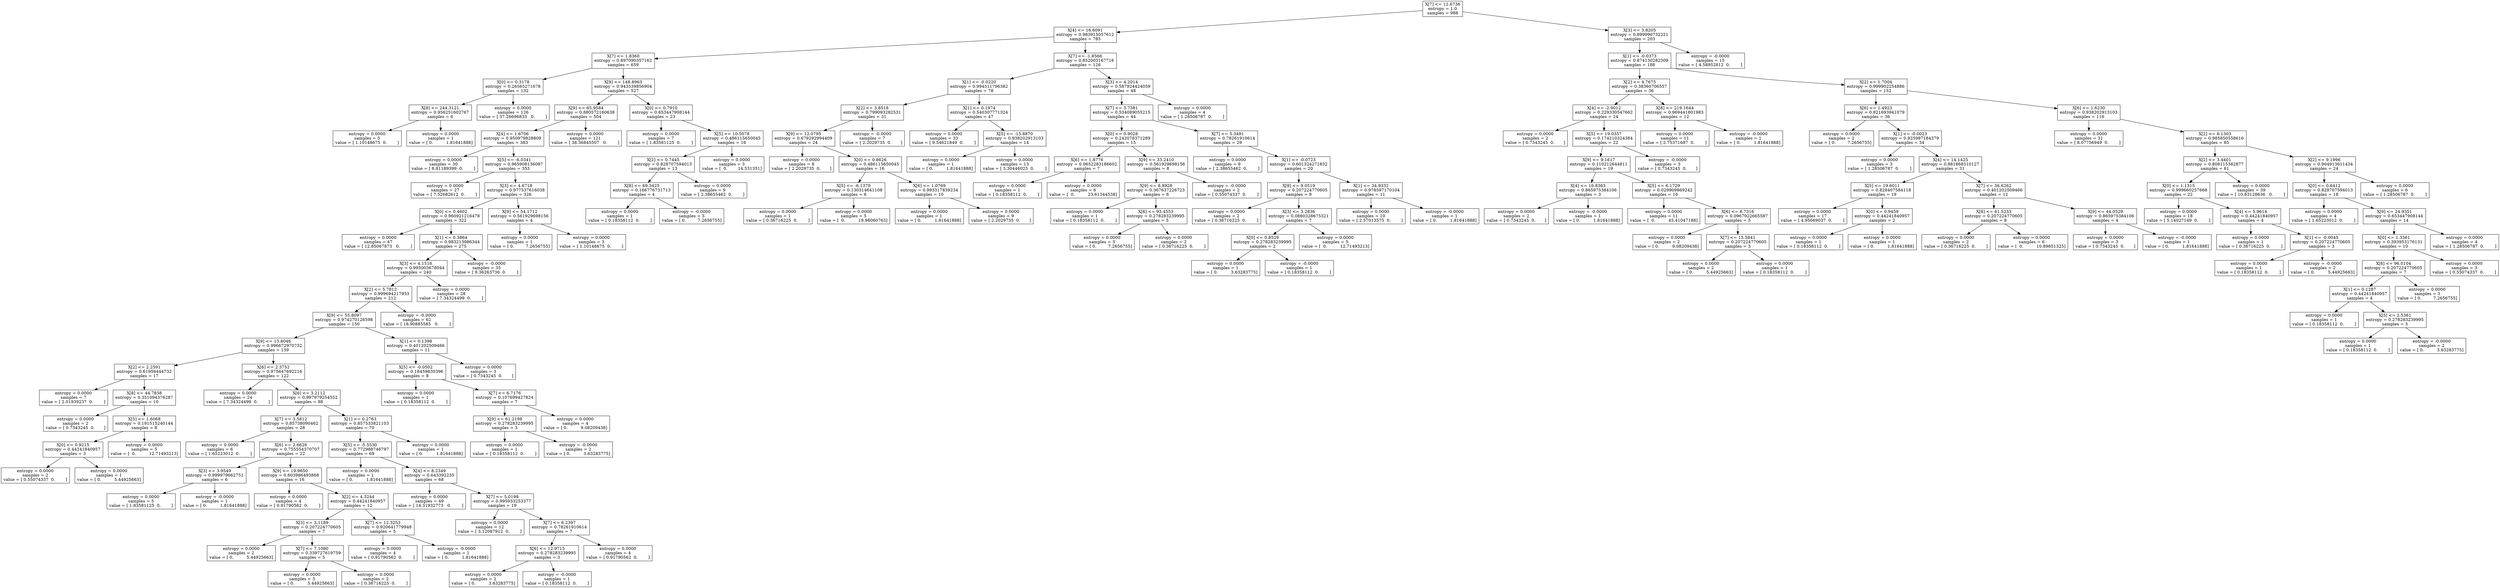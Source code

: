 digraph Tree {
0 [label="X[7] <= 12.6736\nentropy = 1.0\nsamples = 988", shape="box"] ;
1 [label="X[4] <= 16.6091\nentropy = 0.983915057612\nsamples = 785", shape="box"] ;
0 -> 1 ;
2 [label="X[7] <= 1.8360\nentropy = 0.897090357162\nsamples = 659", shape="box"] ;
1 -> 2 ;
3 [label="X[0] <= 0.3178\nentropy = 0.26565271678\nsamples = 132", shape="box"] ;
2 -> 3 ;
4 [label="X[8] <= 244.3121\nentropy = 0.956251602767\nsamples = 6", shape="box"] ;
3 -> 4 ;
5 [label="entropy = 0.0000\nsamples = 5\nvalue = [ 1.10148675  0.        ]", shape="box"] ;
4 -> 5 ;
6 [label="entropy = 0.0000\nsamples = 1\nvalue = [ 0.          1.81641888]", shape="box"] ;
4 -> 6 ;
7 [label="entropy = 0.0000\nsamples = 126\nvalue = [ 37.26696833   0.        ]", shape="box"] ;
3 -> 7 ;
8 [label="X[9] <= 148.8963\nentropy = 0.943539856904\nsamples = 527", shape="box"] ;
2 -> 8 ;
9 [label="X[9] <= 65.9584\nentropy = 0.880572160638\nsamples = 504", shape="box"] ;
8 -> 9 ;
10 [label="X[4] <= 1.6706\nentropy = 0.950979828809\nsamples = 383", shape="box"] ;
9 -> 10 ;
11 [label="entropy = 0.0000\nsamples = 30\nvalue = [ 8.81189399  0.        ]", shape="box"] ;
10 -> 11 ;
12 [label="X[5] <= -6.0341\nentropy = 0.965908136087\nsamples = 353", shape="box"] ;
10 -> 12 ;
13 [label="entropy = 0.0000\nsamples = 27\nvalue = [ 7.52682612  0.        ]", shape="box"] ;
12 -> 13 ;
14 [label="X[3] <= 4.6718\nentropy = 0.977537616038\nsamples = 326", shape="box"] ;
12 -> 14 ;
15 [label="X[0] <= 0.4602\nentropy = 0.960921216478\nsamples = 322", shape="box"] ;
14 -> 15 ;
16 [label="entropy = 0.0000\nsamples = 47\nvalue = [ 12.85067873   0.        ]", shape="box"] ;
15 -> 16 ;
17 [label="X[1] <= 0.3864\nentropy = 0.983213986344\nsamples = 275", shape="box"] ;
15 -> 17 ;
18 [label="X[3] <= 4.1516\nentropy = 0.995003678044\nsamples = 240", shape="box"] ;
17 -> 18 ;
19 [label="X[2] <= 5.7812\nentropy = 0.999694217953\nsamples = 212", shape="box"] ;
18 -> 19 ;
20 [label="X[9] <= 55.8097\nentropy = 0.974270126598\nsamples = 150", shape="box"] ;
19 -> 20 ;
21 [label="X[9] <= 13.8046\nentropy = 0.996672970732\nsamples = 139", shape="box"] ;
20 -> 21 ;
22 [label="X[2] <= 2.2591\nentropy = 0.61956444732\nsamples = 17", shape="box"] ;
21 -> 22 ;
23 [label="entropy = 0.0000\nsamples = 7\nvalue = [ 2.01939237  0.        ]", shape="box"] ;
22 -> 23 ;
24 [label="X[8] <= 44.7838\nentropy = 0.351094376287\nsamples = 10", shape="box"] ;
22 -> 24 ;
25 [label="entropy = 0.0000\nsamples = 2\nvalue = [ 0.7343245  0.       ]", shape="box"] ;
24 -> 25 ;
26 [label="X[5] <= 1.6068\nentropy = 0.191515240144\nsamples = 8", shape="box"] ;
24 -> 26 ;
27 [label="X[0] <= 0.9215\nentropy = 0.44241840957\nsamples = 3", shape="box"] ;
26 -> 27 ;
28 [label="entropy = 0.0000\nsamples = 2\nvalue = [ 0.55074337  0.        ]", shape="box"] ;
27 -> 28 ;
29 [label="entropy = 0.0000\nsamples = 1\nvalue = [ 0.          5.44925663]", shape="box"] ;
27 -> 29 ;
30 [label="entropy = 0.0000\nsamples = 5\nvalue = [  0.          12.71493213]", shape="box"] ;
26 -> 30 ;
31 [label="X[6] <= 2.3752\nentropy = 0.975647692216\nsamples = 122", shape="box"] ;
21 -> 31 ;
32 [label="entropy = 0.0000\nsamples = 24\nvalue = [ 7.34324499  0.        ]", shape="box"] ;
31 -> 32 ;
33 [label="X[6] <= 3.2112\nentropy = 0.997979254552\nsamples = 98", shape="box"] ;
31 -> 33 ;
34 [label="X[7] <= 3.5812\nentropy = 0.85738090462\nsamples = 28", shape="box"] ;
33 -> 34 ;
35 [label="entropy = 0.0000\nsamples = 6\nvalue = [ 1.65223012  0.        ]", shape="box"] ;
34 -> 35 ;
36 [label="X[6] <= 2.6626\nentropy = 0.755554370707\nsamples = 22", shape="box"] ;
34 -> 36 ;
37 [label="X[3] <= 3.9549\nentropy = 0.999979662751\nsamples = 6", shape="box"] ;
36 -> 37 ;
38 [label="entropy = 0.0000\nsamples = 5\nvalue = [ 1.83581125  0.        ]", shape="box"] ;
37 -> 38 ;
39 [label="entropy = -0.0000\nsamples = 1\nvalue = [ 0.          1.81641888]", shape="box"] ;
37 -> 39 ;
40 [label="X[9] <= 19.9650\nentropy = 0.603986493868\nsamples = 16", shape="box"] ;
36 -> 40 ;
41 [label="entropy = 0.0000\nsamples = 4\nvalue = [ 0.91790562  0.        ]", shape="box"] ;
40 -> 41 ;
42 [label="X[2] <= 4.3244\nentropy = 0.44241840957\nsamples = 12", shape="box"] ;
40 -> 42 ;
43 [label="X[3] <= 3.1189\nentropy = 0.207224770605\nsamples = 7", shape="box"] ;
42 -> 43 ;
44 [label="entropy = 0.0000\nsamples = 2\nvalue = [ 0.          5.44925663]", shape="box"] ;
43 -> 44 ;
45 [label="X[7] <= 7.1080\nentropy = 0.339727619759\nsamples = 5", shape="box"] ;
43 -> 45 ;
46 [label="entropy = 0.0000\nsamples = 3\nvalue = [ 0.          5.44925663]", shape="box"] ;
45 -> 46 ;
47 [label="entropy = 0.0000\nsamples = 2\nvalue = [ 0.36716225  0.        ]", shape="box"] ;
45 -> 47 ;
48 [label="X[7] <= 12.3253\nentropy = 0.920641779948\nsamples = 5", shape="box"] ;
42 -> 48 ;
49 [label="entropy = 0.0000\nsamples = 4\nvalue = [ 0.91790562  0.        ]", shape="box"] ;
48 -> 49 ;
50 [label="entropy = -0.0000\nsamples = 1\nvalue = [ 0.          1.81641888]", shape="box"] ;
48 -> 50 ;
51 [label="X[1] <= 0.2763\nentropy = 0.857533821103\nsamples = 70", shape="box"] ;
33 -> 51 ;
52 [label="X[5] <= -5.5530\nentropy = 0.772988746797\nsamples = 69", shape="box"] ;
51 -> 52 ;
53 [label="entropy = 0.0000\nsamples = 1\nvalue = [ 0.          1.81641888]", shape="box"] ;
52 -> 53 ;
54 [label="X[4] <= 8.2349\nentropy = 0.643392235\nsamples = 68", shape="box"] ;
52 -> 54 ;
55 [label="entropy = 0.0000\nsamples = 49\nvalue = [ 14.31932773   0.        ]", shape="box"] ;
54 -> 55 ;
56 [label="X[7] <= 5.0199\nentropy = 0.995933253377\nsamples = 19", shape="box"] ;
54 -> 56 ;
57 [label="entropy = 0.0000\nsamples = 12\nvalue = [ 3.12087912  0.        ]", shape="box"] ;
56 -> 57 ;
58 [label="X[7] <= 6.2397\nentropy = 0.78261910614\nsamples = 7", shape="box"] ;
56 -> 58 ;
59 [label="X[6] <= 12.9715\nentropy = 0.278283239995\nsamples = 3", shape="box"] ;
58 -> 59 ;
60 [label="entropy = 0.0000\nsamples = 2\nvalue = [ 0.          3.63283775]", shape="box"] ;
59 -> 60 ;
61 [label="entropy = -0.0000\nsamples = 1\nvalue = [ 0.18358112  0.        ]", shape="box"] ;
59 -> 61 ;
62 [label="entropy = 0.0000\nsamples = 4\nvalue = [ 0.91790562  0.        ]", shape="box"] ;
58 -> 62 ;
63 [label="entropy = 0.0000\nsamples = 1\nvalue = [ 0.          1.81641888]", shape="box"] ;
51 -> 63 ;
64 [label="X[1] <= 0.1398\nentropy = 0.401202509466\nsamples = 11", shape="box"] ;
20 -> 64 ;
65 [label="X[5] <= -0.0502\nentropy = 0.18459830396\nsamples = 8", shape="box"] ;
64 -> 65 ;
66 [label="entropy = 0.0000\nsamples = 1\nvalue = [ 0.18358112  0.        ]", shape="box"] ;
65 -> 66 ;
67 [label="X[7] <= 6.7176\nentropy = 0.107699427824\nsamples = 7", shape="box"] ;
65 -> 67 ;
68 [label="X[9] <= 61.2198\nentropy = 0.278283239995\nsamples = 3", shape="box"] ;
67 -> 68 ;
69 [label="entropy = 0.0000\nsamples = 1\nvalue = [ 0.18358112  0.        ]", shape="box"] ;
68 -> 69 ;
70 [label="entropy = -0.0000\nsamples = 2\nvalue = [ 0.          3.63283775]", shape="box"] ;
68 -> 70 ;
71 [label="entropy = 0.0000\nsamples = 4\nvalue = [ 0.          9.08209438]", shape="box"] ;
67 -> 71 ;
72 [label="entropy = 0.0000\nsamples = 3\nvalue = [ 0.7343245  0.       ]", shape="box"] ;
64 -> 72 ;
73 [label="entropy = -0.0000\nsamples = 62\nvalue = [ 18.90885585   0.        ]", shape="box"] ;
19 -> 73 ;
74 [label="entropy = 0.0000\nsamples = 28\nvalue = [ 7.34324499  0.        ]", shape="box"] ;
18 -> 74 ;
75 [label="entropy = -0.0000\nsamples = 35\nvalue = [ 9.36263736  0.        ]", shape="box"] ;
17 -> 75 ;
76 [label="X[9] <= 54.1712\nentropy = 0.561929698156\nsamples = 4", shape="box"] ;
14 -> 76 ;
77 [label="entropy = 0.0000\nsamples = 1\nvalue = [ 0.         7.2656755]", shape="box"] ;
76 -> 77 ;
78 [label="entropy = 0.0000\nsamples = 3\nvalue = [ 1.10148675  0.        ]", shape="box"] ;
76 -> 78 ;
79 [label="entropy = 0.0000\nsamples = 121\nvalue = [ 38.36845507   0.        ]", shape="box"] ;
9 -> 79 ;
80 [label="X[0] <= 0.7910\nentropy = 0.653447908144\nsamples = 23", shape="box"] ;
8 -> 80 ;
81 [label="entropy = 0.0000\nsamples = 7\nvalue = [ 1.83581125  0.        ]", shape="box"] ;
80 -> 81 ;
82 [label="X[5] <= 10.5078\nentropy = 0.486115650045\nsamples = 16", shape="box"] ;
80 -> 82 ;
83 [label="X[2] <= 0.7445\nentropy = 0.828707594013\nsamples = 13", shape="box"] ;
82 -> 83 ;
84 [label="X[8] <= 69.3425\nentropy = 0.166776731713\nsamples = 4", shape="box"] ;
83 -> 84 ;
85 [label="entropy = 0.0000\nsamples = 1\nvalue = [ 0.18358112  0.        ]", shape="box"] ;
84 -> 85 ;
86 [label="entropy = -0.0000\nsamples = 3\nvalue = [ 0.         7.2656755]", shape="box"] ;
84 -> 86 ;
87 [label="entropy = 0.0000\nsamples = 9\nvalue = [ 2.38655462  0.        ]", shape="box"] ;
83 -> 87 ;
88 [label="entropy = 0.0000\nsamples = 3\nvalue = [  0.        14.531351]", shape="box"] ;
82 -> 88 ;
89 [label="X[7] <= -1.8566\nentropy = 0.852003167716\nsamples = 126", shape="box"] ;
1 -> 89 ;
90 [label="X[1] <= -0.0220\nentropy = 0.994511796382\nsamples = 78", shape="box"] ;
89 -> 90 ;
91 [label="X[2] <= 3.8518\nentropy = 0.799093282531\nsamples = 31", shape="box"] ;
90 -> 91 ;
92 [label="X[9] <= 12.0795\nentropy = 0.679292994409\nsamples = 24", shape="box"] ;
91 -> 92 ;
93 [label="entropy = 0.0000\nsamples = 8\nvalue = [ 2.2029735  0.       ]", shape="box"] ;
92 -> 93 ;
94 [label="X[0] <= 0.8626\nentropy = 0.486115650045\nsamples = 16", shape="box"] ;
92 -> 94 ;
95 [label="X[5] <= -6.1379\nentropy = 0.130314641108\nsamples = 6", shape="box"] ;
94 -> 95 ;
96 [label="entropy = 0.0000\nsamples = 1\nvalue = [ 0.36716225  0.        ]", shape="box"] ;
95 -> 96 ;
97 [label="entropy = 0.0000\nsamples = 5\nvalue = [  0.          19.98060763]", shape="box"] ;
95 -> 97 ;
98 [label="X[6] <= 1.0769\nentropy = 0.993317839234\nsamples = 10", shape="box"] ;
94 -> 98 ;
99 [label="entropy = 0.0000\nsamples = 1\nvalue = [ 0.          1.81641888]", shape="box"] ;
98 -> 99 ;
100 [label="entropy = 0.0000\nsamples = 9\nvalue = [ 2.2029735  0.       ]", shape="box"] ;
98 -> 100 ;
101 [label="entropy = -0.0000\nsamples = 7\nvalue = [ 2.2029735  0.       ]", shape="box"] ;
91 -> 101 ;
102 [label="X[1] <= 0.1974\nentropy = 0.540307771324\nsamples = 47", shape="box"] ;
90 -> 102 ;
103 [label="entropy = 0.0000\nsamples = 33\nvalue = [ 9.54621849  0.        ]", shape="box"] ;
102 -> 103 ;
104 [label="X[5] <= -15.8870\nentropy = 0.938202913103\nsamples = 14", shape="box"] ;
102 -> 104 ;
105 [label="entropy = 0.0000\nsamples = 1\nvalue = [ 0.          1.81641888]", shape="box"] ;
104 -> 105 ;
106 [label="entropy = 0.0000\nsamples = 13\nvalue = [ 3.30446025  0.        ]", shape="box"] ;
104 -> 106 ;
107 [label="X[3] <= 4.2014\nentropy = 0.587924424059\nsamples = 48", shape="box"] ;
89 -> 107 ;
108 [label="X[7] <= 3.7381\nentropy = 0.534089055215\nsamples = 44", shape="box"] ;
107 -> 108 ;
109 [label="X[0] <= 0.9028\nentropy = 0.242078371289\nsamples = 15", shape="box"] ;
108 -> 109 ;
110 [label="X[6] <= 1.8776\nentropy = 0.0652283186602\nsamples = 7", shape="box"] ;
109 -> 110 ;
111 [label="entropy = 0.0000\nsamples = 1\nvalue = [ 0.18358112  0.        ]", shape="box"] ;
110 -> 111 ;
112 [label="entropy = 0.0000\nsamples = 6\nvalue = [  0.          23.61344538]", shape="box"] ;
110 -> 112 ;
113 [label="X[9] <= 33.2410\nentropy = 0.561929698156\nsamples = 8", shape="box"] ;
109 -> 113 ;
114 [label="X[9] <= 8.8928\nentropy = 0.367637226723\nsamples = 6", shape="box"] ;
113 -> 114 ;
115 [label="entropy = 0.0000\nsamples = 1\nvalue = [ 0.18358112  0.        ]", shape="box"] ;
114 -> 115 ;
116 [label="X[8] <= 93.4553\nentropy = 0.278283239995\nsamples = 5", shape="box"] ;
114 -> 116 ;
117 [label="entropy = 0.0000\nsamples = 3\nvalue = [ 0.         7.2656755]", shape="box"] ;
116 -> 117 ;
118 [label="entropy = 0.0000\nsamples = 2\nvalue = [ 0.36716225  0.        ]", shape="box"] ;
116 -> 118 ;
119 [label="entropy = -0.0000\nsamples = 2\nvalue = [ 0.55074337  0.        ]", shape="box"] ;
113 -> 119 ;
120 [label="X[7] <= 5.3491\nentropy = 0.78261910614\nsamples = 29", shape="box"] ;
108 -> 120 ;
121 [label="entropy = 0.0000\nsamples = 9\nvalue = [ 2.38655462  0.        ]", shape="box"] ;
120 -> 121 ;
122 [label="X[1] <= -0.0723\nentropy = 0.601324271832\nsamples = 20", shape="box"] ;
120 -> 122 ;
123 [label="X[9] <= 9.0519\nentropy = 0.207224770605\nsamples = 9", shape="box"] ;
122 -> 123 ;
124 [label="entropy = 0.0000\nsamples = 2\nvalue = [ 0.36716225  0.        ]", shape="box"] ;
123 -> 124 ;
125 [label="X[3] <= 3.2836\nentropy = 0.0880328675321\nsamples = 7", shape="box"] ;
123 -> 125 ;
126 [label="X[0] <= 0.8529\nentropy = 0.278283239995\nsamples = 2", shape="box"] ;
125 -> 126 ;
127 [label="entropy = 0.0000\nsamples = 1\nvalue = [ 0.          3.63283775]", shape="box"] ;
126 -> 127 ;
128 [label="entropy = -0.0000\nsamples = 1\nvalue = [ 0.18358112  0.        ]", shape="box"] ;
126 -> 128 ;
129 [label="entropy = 0.0000\nsamples = 5\nvalue = [  0.          12.71493213]", shape="box"] ;
125 -> 129 ;
130 [label="X[1] <= 34.9332\nentropy = 0.978597170104\nsamples = 11", shape="box"] ;
122 -> 130 ;
131 [label="entropy = 0.0000\nsamples = 10\nvalue = [ 2.57013575  0.        ]", shape="box"] ;
130 -> 131 ;
132 [label="entropy = -0.0000\nsamples = 1\nvalue = [ 0.          1.81641888]", shape="box"] ;
130 -> 132 ;
133 [label="entropy = 0.0000\nsamples = 4\nvalue = [ 1.28506787  0.        ]", shape="box"] ;
107 -> 133 ;
134 [label="X[3] <= 3.8205\nentropy = 0.899996732221\nsamples = 203", shape="box"] ;
0 -> 134 ;
135 [label="X[1] <= -0.0373\nentropy = 0.874130282309\nsamples = 188", shape="box"] ;
134 -> 135 ;
136 [label="X[2] <= 4.7675\nentropy = 0.38360706557\nsamples = 36", shape="box"] ;
135 -> 136 ;
137 [label="X[4] <= -2.9012\nentropy = 0.229330547662\nsamples = 24", shape="box"] ;
136 -> 137 ;
138 [label="entropy = 0.0000\nsamples = 2\nvalue = [ 0.7343245  0.       ]", shape="box"] ;
137 -> 138 ;
139 [label="X[5] <= 19.0357\nentropy = 0.174210324384\nsamples = 22", shape="box"] ;
137 -> 139 ;
140 [label="X[9] <= 9.1617\nentropy = 0.110212644811\nsamples = 19", shape="box"] ;
139 -> 140 ;
141 [label="X[4] <= 16.8363\nentropy = 0.865975384106\nsamples = 3", shape="box"] ;
140 -> 141 ;
142 [label="entropy = 0.0000\nsamples = 2\nvalue = [ 0.7343245  0.       ]", shape="box"] ;
141 -> 142 ;
143 [label="entropy = -0.0000\nsamples = 1\nvalue = [ 0.          1.81641888]", shape="box"] ;
141 -> 143 ;
144 [label="X[5] <= 6.1729\nentropy = 0.029909869242\nsamples = 16", shape="box"] ;
140 -> 144 ;
145 [label="entropy = 0.0000\nsamples = 11\nvalue = [  0.          45.41047188]", shape="box"] ;
144 -> 145 ;
146 [label="X[6] <= 8.7316\nentropy = 0.0967922665587\nsamples = 5", shape="box"] ;
144 -> 146 ;
147 [label="entropy = 0.0000\nsamples = 2\nvalue = [ 0.          9.08209438]", shape="box"] ;
146 -> 147 ;
148 [label="X[7] <= 15.5841\nentropy = 0.207224770605\nsamples = 3", shape="box"] ;
146 -> 148 ;
149 [label="entropy = 0.0000\nsamples = 2\nvalue = [ 0.          5.44925663]", shape="box"] ;
148 -> 149 ;
150 [label="entropy = 0.0000\nsamples = 1\nvalue = [ 0.18358112  0.        ]", shape="box"] ;
148 -> 150 ;
151 [label="entropy = -0.0000\nsamples = 3\nvalue = [ 0.7343245  0.       ]", shape="box"] ;
139 -> 151 ;
152 [label="X[8] <= 219.1644\nentropy = 0.969441801983\nsamples = 12", shape="box"] ;
136 -> 152 ;
153 [label="entropy = 0.0000\nsamples = 11\nvalue = [ 2.75371687  0.        ]", shape="box"] ;
152 -> 153 ;
154 [label="entropy = -0.0000\nsamples = 1\nvalue = [ 0.          1.81641888]", shape="box"] ;
152 -> 154 ;
155 [label="X[2] <= 1.7004\nentropy = 0.999902254886\nsamples = 152", shape="box"] ;
135 -> 155 ;
156 [label="X[6] <= 1.4923\nentropy = 0.821693941079\nsamples = 36", shape="box"] ;
155 -> 156 ;
157 [label="entropy = 0.0000\nsamples = 2\nvalue = [ 0.         7.2656755]", shape="box"] ;
156 -> 157 ;
158 [label="X[1] <= -0.0023\nentropy = 0.925987184379\nsamples = 34", shape="box"] ;
156 -> 158 ;
159 [label="entropy = 0.0000\nsamples = 3\nvalue = [ 1.28506787  0.        ]", shape="box"] ;
158 -> 159 ;
160 [label="X[4] <= 14.1425\nentropy = 0.881868310127\nsamples = 31", shape="box"] ;
158 -> 160 ;
161 [label="X[5] <= 19.6011\nentropy = 0.828407584118\nsamples = 19", shape="box"] ;
160 -> 161 ;
162 [label="entropy = 0.0000\nsamples = 17\nvalue = [ 4.95669037  0.        ]", shape="box"] ;
161 -> 162 ;
163 [label="X[0] <= 0.9459\nentropy = 0.44241840957\nsamples = 2", shape="box"] ;
161 -> 163 ;
164 [label="entropy = 0.0000\nsamples = 1\nvalue = [ 0.18358112  0.        ]", shape="box"] ;
163 -> 164 ;
165 [label="entropy = 0.0000\nsamples = 1\nvalue = [ 0.          1.81641888]", shape="box"] ;
163 -> 165 ;
166 [label="X[7] <= 36.6262\nentropy = 0.401202509466\nsamples = 12", shape="box"] ;
160 -> 166 ;
167 [label="X[8] <= 41.5233\nentropy = 0.207224770605\nsamples = 8", shape="box"] ;
166 -> 167 ;
168 [label="entropy = 0.0000\nsamples = 2\nvalue = [ 0.36716225  0.        ]", shape="box"] ;
167 -> 168 ;
169 [label="entropy = 0.0000\nsamples = 6\nvalue = [  0.          10.89851325]", shape="box"] ;
167 -> 169 ;
170 [label="X[9] <= 44.0529\nentropy = 0.865975384106\nsamples = 4", shape="box"] ;
166 -> 170 ;
171 [label="entropy = 0.0000\nsamples = 3\nvalue = [ 0.7343245  0.       ]", shape="box"] ;
170 -> 171 ;
172 [label="entropy = -0.0000\nsamples = 1\nvalue = [ 0.          1.81641888]", shape="box"] ;
170 -> 172 ;
173 [label="X[6] <= 1.6230\nentropy = 0.938202913103\nsamples = 116", shape="box"] ;
155 -> 173 ;
174 [label="entropy = 0.0000\nsamples = 31\nvalue = [ 8.07756949  0.        ]", shape="box"] ;
173 -> 174 ;
175 [label="X[2] <= 6.1303\nentropy = 0.985850558616\nsamples = 85", shape="box"] ;
173 -> 175 ;
176 [label="X[2] <= 3.4401\nentropy = 0.808115382877\nsamples = 61", shape="box"] ;
175 -> 176 ;
177 [label="X[0] <= 1.1315\nentropy = 0.999660257668\nsamples = 22", shape="box"] ;
176 -> 177 ;
178 [label="entropy = 0.0000\nsamples = 18\nvalue = [ 5.14027149  0.        ]", shape="box"] ;
177 -> 178 ;
179 [label="X[4] <= 5.9614\nentropy = 0.44241840957\nsamples = 4", shape="box"] ;
177 -> 179 ;
180 [label="entropy = 0.0000\nsamples = 1\nvalue = [ 0.36716225  0.        ]", shape="box"] ;
179 -> 180 ;
181 [label="X[1] <= -0.0045\nentropy = 0.207224770605\nsamples = 3", shape="box"] ;
179 -> 181 ;
182 [label="entropy = 0.0000\nsamples = 1\nvalue = [ 0.18358112  0.        ]", shape="box"] ;
181 -> 182 ;
183 [label="entropy = -0.0000\nsamples = 2\nvalue = [ 0.          5.44925663]", shape="box"] ;
181 -> 183 ;
184 [label="entropy = 0.0000\nsamples = 39\nvalue = [ 10.83128636   0.        ]", shape="box"] ;
176 -> 184 ;
185 [label="X[2] <= 9.1996\nentropy = 0.904913611434\nsamples = 24", shape="box"] ;
175 -> 185 ;
186 [label="X[0] <= 0.6412\nentropy = 0.828707594013\nsamples = 18", shape="box"] ;
185 -> 186 ;
187 [label="entropy = 0.0000\nsamples = 4\nvalue = [ 1.65223012  0.        ]", shape="box"] ;
186 -> 187 ;
188 [label="X[9] <= 24.9351\nentropy = 0.653447908144\nsamples = 14", shape="box"] ;
186 -> 188 ;
189 [label="X[0] <= 1.3361\nentropy = 0.393953176131\nsamples = 10", shape="box"] ;
188 -> 189 ;
190 [label="X[8] <= 96.0104\nentropy = 0.207224770605\nsamples = 7", shape="box"] ;
189 -> 190 ;
191 [label="X[1] <= 0.1287\nentropy = 0.44241840957\nsamples = 4", shape="box"] ;
190 -> 191 ;
192 [label="entropy = 0.0000\nsamples = 1\nvalue = [ 0.18358112  0.        ]", shape="box"] ;
191 -> 192 ;
193 [label="X[5] <= 2.5361\nentropy = 0.278283239995\nsamples = 3", shape="box"] ;
191 -> 193 ;
194 [label="entropy = 0.0000\nsamples = 1\nvalue = [ 0.18358112  0.        ]", shape="box"] ;
193 -> 194 ;
195 [label="entropy = -0.0000\nsamples = 2\nvalue = [ 0.          3.63283775]", shape="box"] ;
193 -> 195 ;
196 [label="entropy = 0.0000\nsamples = 3\nvalue = [ 0.         7.2656755]", shape="box"] ;
190 -> 196 ;
197 [label="entropy = 0.0000\nsamples = 3\nvalue = [ 0.55074337  0.        ]", shape="box"] ;
189 -> 197 ;
198 [label="entropy = 0.0000\nsamples = 4\nvalue = [ 1.28506787  0.        ]", shape="box"] ;
188 -> 198 ;
199 [label="entropy = 0.0000\nsamples = 6\nvalue = [ 1.28506787  0.        ]", shape="box"] ;
185 -> 199 ;
200 [label="entropy = -0.0000\nsamples = 15\nvalue = [ 4.58952812  0.        ]", shape="box"] ;
134 -> 200 ;
}